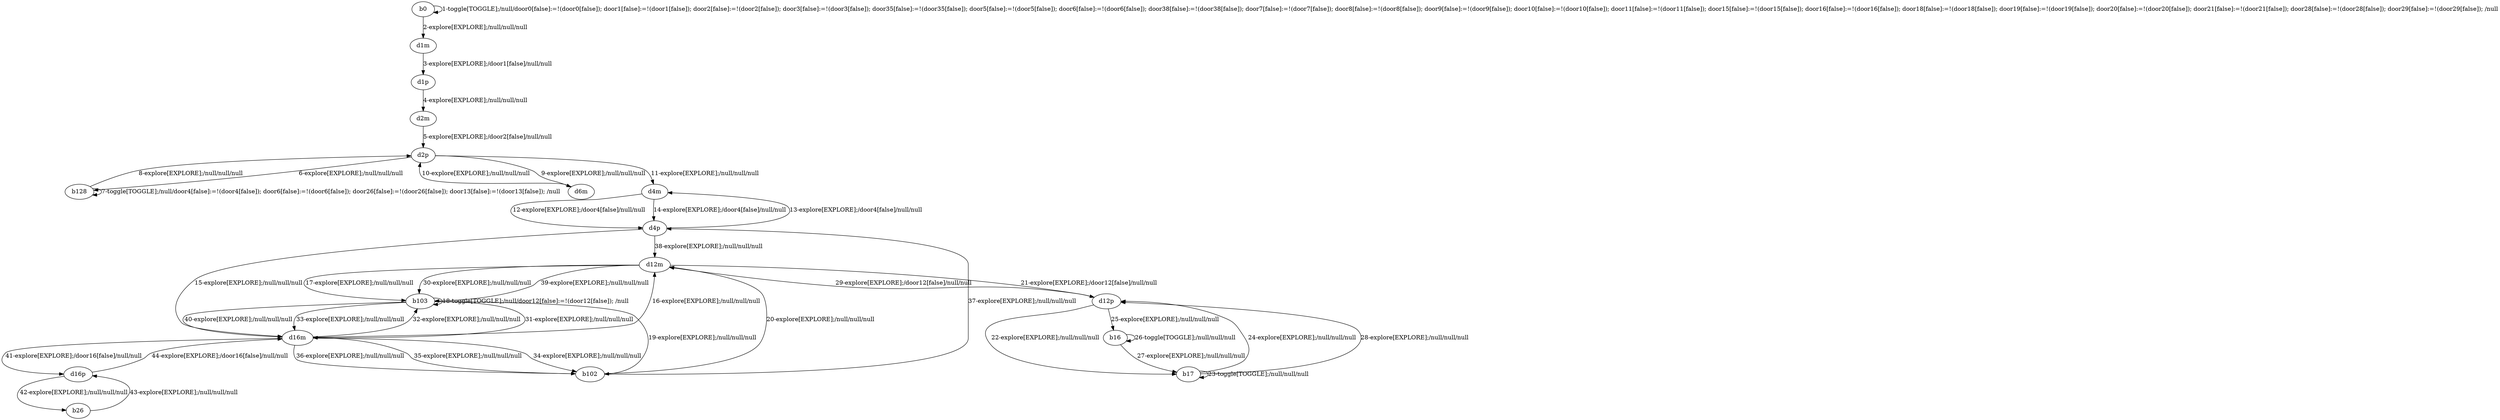 # Total number of goals covered by this test: 1
# b26 --> d16p

digraph g {
"b0" -> "b0" [label = "1-toggle[TOGGLE];/null/door0[false]:=!(door0[false]); door1[false]:=!(door1[false]); door2[false]:=!(door2[false]); door3[false]:=!(door3[false]); door35[false]:=!(door35[false]); door5[false]:=!(door5[false]); door6[false]:=!(door6[false]); door38[false]:=!(door38[false]); door7[false]:=!(door7[false]); door8[false]:=!(door8[false]); door9[false]:=!(door9[false]); door10[false]:=!(door10[false]); door11[false]:=!(door11[false]); door15[false]:=!(door15[false]); door16[false]:=!(door16[false]); door18[false]:=!(door18[false]); door19[false]:=!(door19[false]); door20[false]:=!(door20[false]); door21[false]:=!(door21[false]); door28[false]:=!(door28[false]); door29[false]:=!(door29[false]); /null"];
"b0" -> "d1m" [label = "2-explore[EXPLORE];/null/null/null"];
"d1m" -> "d1p" [label = "3-explore[EXPLORE];/door1[false]/null/null"];
"d1p" -> "d2m" [label = "4-explore[EXPLORE];/null/null/null"];
"d2m" -> "d2p" [label = "5-explore[EXPLORE];/door2[false]/null/null"];
"d2p" -> "b128" [label = "6-explore[EXPLORE];/null/null/null"];
"b128" -> "b128" [label = "7-toggle[TOGGLE];/null/door4[false]:=!(door4[false]); door6[false]:=!(door6[false]); door26[false]:=!(door26[false]); door13[false]:=!(door13[false]); /null"];
"b128" -> "d2p" [label = "8-explore[EXPLORE];/null/null/null"];
"d2p" -> "d6m" [label = "9-explore[EXPLORE];/null/null/null"];
"d6m" -> "d2p" [label = "10-explore[EXPLORE];/null/null/null"];
"d2p" -> "d4m" [label = "11-explore[EXPLORE];/null/null/null"];
"d4m" -> "d4p" [label = "12-explore[EXPLORE];/door4[false]/null/null"];
"d4p" -> "d4m" [label = "13-explore[EXPLORE];/door4[false]/null/null"];
"d4m" -> "d4p" [label = "14-explore[EXPLORE];/door4[false]/null/null"];
"d4p" -> "d16m" [label = "15-explore[EXPLORE];/null/null/null"];
"d16m" -> "d12m" [label = "16-explore[EXPLORE];/null/null/null"];
"d12m" -> "b103" [label = "17-explore[EXPLORE];/null/null/null"];
"b103" -> "b103" [label = "18-toggle[TOGGLE];/null/door12[false]:=!(door12[false]); /null"];
"b103" -> "b102" [label = "19-explore[EXPLORE];/null/null/null"];
"b102" -> "d12m" [label = "20-explore[EXPLORE];/null/null/null"];
"d12m" -> "d12p" [label = "21-explore[EXPLORE];/door12[false]/null/null"];
"d12p" -> "b17" [label = "22-explore[EXPLORE];/null/null/null"];
"b17" -> "b17" [label = "23-toggle[TOGGLE];/null/null/null"];
"b17" -> "d12p" [label = "24-explore[EXPLORE];/null/null/null"];
"d12p" -> "b16" [label = "25-explore[EXPLORE];/null/null/null"];
"b16" -> "b16" [label = "26-toggle[TOGGLE];/null/null/null"];
"b16" -> "b17" [label = "27-explore[EXPLORE];/null/null/null"];
"b17" -> "d12p" [label = "28-explore[EXPLORE];/null/null/null"];
"d12p" -> "d12m" [label = "29-explore[EXPLORE];/door12[false]/null/null"];
"d12m" -> "b103" [label = "30-explore[EXPLORE];/null/null/null"];
"b103" -> "d16m" [label = "31-explore[EXPLORE];/null/null/null"];
"d16m" -> "b103" [label = "32-explore[EXPLORE];/null/null/null"];
"b103" -> "d16m" [label = "33-explore[EXPLORE];/null/null/null"];
"d16m" -> "b102" [label = "34-explore[EXPLORE];/null/null/null"];
"b102" -> "d16m" [label = "35-explore[EXPLORE];/null/null/null"];
"d16m" -> "b102" [label = "36-explore[EXPLORE];/null/null/null"];
"b102" -> "d4p" [label = "37-explore[EXPLORE];/null/null/null"];
"d4p" -> "d12m" [label = "38-explore[EXPLORE];/null/null/null"];
"d12m" -> "b103" [label = "39-explore[EXPLORE];/null/null/null"];
"b103" -> "d16m" [label = "40-explore[EXPLORE];/null/null/null"];
"d16m" -> "d16p" [label = "41-explore[EXPLORE];/door16[false]/null/null"];
"d16p" -> "b26" [label = "42-explore[EXPLORE];/null/null/null"];
"b26" -> "d16p" [label = "43-explore[EXPLORE];/null/null/null"];
"d16p" -> "d16m" [label = "44-explore[EXPLORE];/door16[false]/null/null"];
}